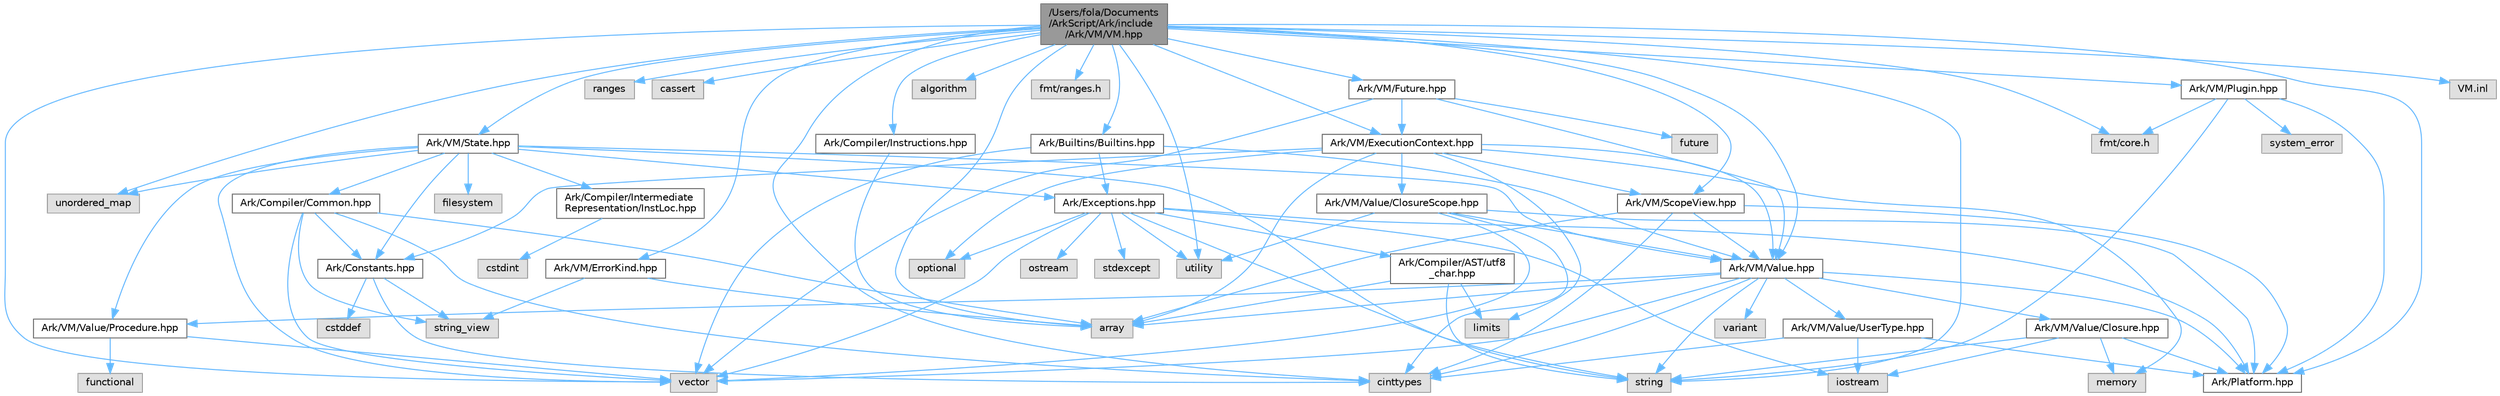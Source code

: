 digraph "/Users/fola/Documents/ArkScript/Ark/include/Ark/VM/VM.hpp"
{
 // INTERACTIVE_SVG=YES
 // LATEX_PDF_SIZE
  bgcolor="transparent";
  edge [fontname=Helvetica,fontsize=10,labelfontname=Helvetica,labelfontsize=10];
  node [fontname=Helvetica,fontsize=10,shape=box,height=0.2,width=0.4];
  Node1 [id="Node000001",label="/Users/fola/Documents\l/ArkScript/Ark/include\l/Ark/VM/VM.hpp",height=0.2,width=0.4,color="gray40", fillcolor="grey60", style="filled", fontcolor="black",tooltip="The ArkScript virtual machine."];
  Node1 -> Node2 [id="edge1_Node000001_Node000002",color="steelblue1",style="solid",tooltip=" "];
  Node2 [id="Node000002",label="array",height=0.2,width=0.4,color="grey60", fillcolor="#E0E0E0", style="filled",tooltip=" "];
  Node1 -> Node3 [id="edge2_Node000001_Node000003",color="steelblue1",style="solid",tooltip=" "];
  Node3 [id="Node000003",label="vector",height=0.2,width=0.4,color="grey60", fillcolor="#E0E0E0", style="filled",tooltip=" "];
  Node1 -> Node4 [id="edge3_Node000001_Node000004",color="steelblue1",style="solid",tooltip=" "];
  Node4 [id="Node000004",label="string",height=0.2,width=0.4,color="grey60", fillcolor="#E0E0E0", style="filled",tooltip=" "];
  Node1 -> Node5 [id="edge4_Node000001_Node000005",color="steelblue1",style="solid",tooltip=" "];
  Node5 [id="Node000005",label="ranges",height=0.2,width=0.4,color="grey60", fillcolor="#E0E0E0", style="filled",tooltip=" "];
  Node1 -> Node6 [id="edge5_Node000001_Node000006",color="steelblue1",style="solid",tooltip=" "];
  Node6 [id="Node000006",label="cassert",height=0.2,width=0.4,color="grey60", fillcolor="#E0E0E0", style="filled",tooltip=" "];
  Node1 -> Node7 [id="edge6_Node000001_Node000007",color="steelblue1",style="solid",tooltip=" "];
  Node7 [id="Node000007",label="utility",height=0.2,width=0.4,color="grey60", fillcolor="#E0E0E0", style="filled",tooltip=" "];
  Node1 -> Node8 [id="edge7_Node000001_Node000008",color="steelblue1",style="solid",tooltip=" "];
  Node8 [id="Node000008",label="cinttypes",height=0.2,width=0.4,color="grey60", fillcolor="#E0E0E0", style="filled",tooltip=" "];
  Node1 -> Node9 [id="edge8_Node000001_Node000009",color="steelblue1",style="solid",tooltip=" "];
  Node9 [id="Node000009",label="unordered_map",height=0.2,width=0.4,color="grey60", fillcolor="#E0E0E0", style="filled",tooltip=" "];
  Node1 -> Node10 [id="edge9_Node000001_Node000010",color="steelblue1",style="solid",tooltip=" "];
  Node10 [id="Node000010",label="algorithm",height=0.2,width=0.4,color="grey60", fillcolor="#E0E0E0", style="filled",tooltip=" "];
  Node1 -> Node11 [id="edge10_Node000001_Node000011",color="steelblue1",style="solid",tooltip=" "];
  Node11 [id="Node000011",label="fmt/core.h",height=0.2,width=0.4,color="grey60", fillcolor="#E0E0E0", style="filled",tooltip=" "];
  Node1 -> Node12 [id="edge11_Node000001_Node000012",color="steelblue1",style="solid",tooltip=" "];
  Node12 [id="Node000012",label="fmt/ranges.h",height=0.2,width=0.4,color="grey60", fillcolor="#E0E0E0", style="filled",tooltip=" "];
  Node1 -> Node13 [id="edge12_Node000001_Node000013",color="steelblue1",style="solid",tooltip=" "];
  Node13 [id="Node000013",label="Ark/Compiler/Instructions.hpp",height=0.2,width=0.4,color="grey40", fillcolor="white", style="filled",URL="$d8/daa/Instructions_8hpp.html",tooltip="The different instructions used by the compiler and virtual machine."];
  Node13 -> Node2 [id="edge13_Node000013_Node000002",color="steelblue1",style="solid",tooltip=" "];
  Node1 -> Node14 [id="edge14_Node000001_Node000014",color="steelblue1",style="solid",tooltip=" "];
  Node14 [id="Node000014",label="Ark/VM/Value.hpp",height=0.2,width=0.4,color="grey40", fillcolor="white", style="filled",URL="$de/dfd/Value_8hpp.html",tooltip="Default value type handled by the virtual machine."];
  Node14 -> Node3 [id="edge15_Node000014_Node000003",color="steelblue1",style="solid",tooltip=" "];
  Node14 -> Node15 [id="edge16_Node000014_Node000015",color="steelblue1",style="solid",tooltip=" "];
  Node15 [id="Node000015",label="variant",height=0.2,width=0.4,color="grey60", fillcolor="#E0E0E0", style="filled",tooltip=" "];
  Node14 -> Node4 [id="edge17_Node000014_Node000004",color="steelblue1",style="solid",tooltip=" "];
  Node14 -> Node8 [id="edge18_Node000014_Node000008",color="steelblue1",style="solid",tooltip=" "];
  Node14 -> Node2 [id="edge19_Node000014_Node000002",color="steelblue1",style="solid",tooltip=" "];
  Node14 -> Node16 [id="edge20_Node000014_Node000016",color="steelblue1",style="solid",tooltip=" "];
  Node16 [id="Node000016",label="Ark/VM/Value/Closure.hpp",height=0.2,width=0.4,color="grey40", fillcolor="white", style="filled",URL="$dc/dd5/Closure_8hpp.html",tooltip="Subtype of the value type, handling closures."];
  Node16 -> Node17 [id="edge21_Node000016_Node000017",color="steelblue1",style="solid",tooltip=" "];
  Node17 [id="Node000017",label="memory",height=0.2,width=0.4,color="grey60", fillcolor="#E0E0E0", style="filled",tooltip=" "];
  Node16 -> Node18 [id="edge22_Node000016_Node000018",color="steelblue1",style="solid",tooltip=" "];
  Node18 [id="Node000018",label="iostream",height=0.2,width=0.4,color="grey60", fillcolor="#E0E0E0", style="filled",tooltip=" "];
  Node16 -> Node4 [id="edge23_Node000016_Node000004",color="steelblue1",style="solid",tooltip=" "];
  Node16 -> Node19 [id="edge24_Node000016_Node000019",color="steelblue1",style="solid",tooltip=" "];
  Node19 [id="Node000019",label="Ark/Platform.hpp",height=0.2,width=0.4,color="grey40", fillcolor="white", style="filled",URL="$d5/d40/Platform_8hpp.html",tooltip="ArkScript configuration macros."];
  Node14 -> Node20 [id="edge25_Node000014_Node000020",color="steelblue1",style="solid",tooltip=" "];
  Node20 [id="Node000020",label="Ark/VM/Value/UserType.hpp",height=0.2,width=0.4,color="grey40", fillcolor="white", style="filled",URL="$dc/d3d/UserType_8hpp.html",tooltip="Subtype of the value, capable of handling any C++ type."];
  Node20 -> Node18 [id="edge26_Node000020_Node000018",color="steelblue1",style="solid",tooltip=" "];
  Node20 -> Node8 [id="edge27_Node000020_Node000008",color="steelblue1",style="solid",tooltip=" "];
  Node20 -> Node19 [id="edge28_Node000020_Node000019",color="steelblue1",style="solid",tooltip=" "];
  Node14 -> Node21 [id="edge29_Node000014_Node000021",color="steelblue1",style="solid",tooltip=" "];
  Node21 [id="Node000021",label="Ark/VM/Value/Procedure.hpp",height=0.2,width=0.4,color="grey40", fillcolor="white", style="filled",URL="$da/dcf/Procedure_8hpp.html",tooltip="Wrapper object for user-defined functions."];
  Node21 -> Node22 [id="edge30_Node000021_Node000022",color="steelblue1",style="solid",tooltip=" "];
  Node22 [id="Node000022",label="functional",height=0.2,width=0.4,color="grey60", fillcolor="#E0E0E0", style="filled",tooltip=" "];
  Node21 -> Node3 [id="edge31_Node000021_Node000003",color="steelblue1",style="solid",tooltip=" "];
  Node14 -> Node19 [id="edge32_Node000014_Node000019",color="steelblue1",style="solid",tooltip=" "];
  Node1 -> Node23 [id="edge33_Node000001_Node000023",color="steelblue1",style="solid",tooltip=" "];
  Node23 [id="Node000023",label="Ark/VM/State.hpp",height=0.2,width=0.4,color="grey40", fillcolor="white", style="filled",URL="$d0/db5/State_8hpp.html",tooltip="State used by the virtual machine: it loads the bytecode, can compile it if needed,..."];
  Node23 -> Node4 [id="edge34_Node000023_Node000004",color="steelblue1",style="solid",tooltip=" "];
  Node23 -> Node3 [id="edge35_Node000023_Node000003",color="steelblue1",style="solid",tooltip=" "];
  Node23 -> Node9 [id="edge36_Node000023_Node000009",color="steelblue1",style="solid",tooltip=" "];
  Node23 -> Node24 [id="edge37_Node000023_Node000024",color="steelblue1",style="solid",tooltip=" "];
  Node24 [id="Node000024",label="filesystem",height=0.2,width=0.4,color="grey60", fillcolor="#E0E0E0", style="filled",tooltip=" "];
  Node23 -> Node25 [id="edge38_Node000023_Node000025",color="steelblue1",style="solid",tooltip=" "];
  Node25 [id="Node000025",label="Ark/Constants.hpp",height=0.2,width=0.4,color="grey40", fillcolor="white", style="filled",URL="$d6/de9/Constants_8hpp.html",tooltip="Constants used by ArkScript."];
  Node25 -> Node26 [id="edge39_Node000025_Node000026",color="steelblue1",style="solid",tooltip=" "];
  Node26 [id="Node000026",label="string_view",height=0.2,width=0.4,color="grey60", fillcolor="#E0E0E0", style="filled",tooltip=" "];
  Node25 -> Node8 [id="edge40_Node000025_Node000008",color="steelblue1",style="solid",tooltip=" "];
  Node25 -> Node27 [id="edge41_Node000025_Node000027",color="steelblue1",style="solid",tooltip=" "];
  Node27 [id="Node000027",label="cstddef",height=0.2,width=0.4,color="grey60", fillcolor="#E0E0E0", style="filled",tooltip=" "];
  Node23 -> Node14 [id="edge42_Node000023_Node000014",color="steelblue1",style="solid",tooltip=" "];
  Node23 -> Node21 [id="edge43_Node000023_Node000021",color="steelblue1",style="solid",tooltip=" "];
  Node23 -> Node28 [id="edge44_Node000023_Node000028",color="steelblue1",style="solid",tooltip=" "];
  Node28 [id="Node000028",label="Ark/Compiler/Common.hpp",height=0.2,width=0.4,color="grey40", fillcolor="white", style="filled",URL="$d8/ddd/Common_8hpp.html",tooltip="Common code for the compiler."];
  Node28 -> Node2 [id="edge45_Node000028_Node000002",color="steelblue1",style="solid",tooltip=" "];
  Node28 -> Node26 [id="edge46_Node000028_Node000026",color="steelblue1",style="solid",tooltip=" "];
  Node28 -> Node3 [id="edge47_Node000028_Node000003",color="steelblue1",style="solid",tooltip=" "];
  Node28 -> Node8 [id="edge48_Node000028_Node000008",color="steelblue1",style="solid",tooltip=" "];
  Node28 -> Node25 [id="edge49_Node000028_Node000025",color="steelblue1",style="solid",tooltip=" "];
  Node23 -> Node29 [id="edge50_Node000023_Node000029",color="steelblue1",style="solid",tooltip=" "];
  Node29 [id="Node000029",label="Ark/Exceptions.hpp",height=0.2,width=0.4,color="grey40", fillcolor="white", style="filled",URL="$d2/de9/Exceptions_8hpp.html",tooltip="ArkScript homemade exceptions."];
  Node29 -> Node4 [id="edge51_Node000029_Node000004",color="steelblue1",style="solid",tooltip=" "];
  Node29 -> Node7 [id="edge52_Node000029_Node000007",color="steelblue1",style="solid",tooltip=" "];
  Node29 -> Node3 [id="edge53_Node000029_Node000003",color="steelblue1",style="solid",tooltip=" "];
  Node29 -> Node30 [id="edge54_Node000029_Node000030",color="steelblue1",style="solid",tooltip=" "];
  Node30 [id="Node000030",label="stdexcept",height=0.2,width=0.4,color="grey60", fillcolor="#E0E0E0", style="filled",tooltip=" "];
  Node29 -> Node31 [id="edge55_Node000029_Node000031",color="steelblue1",style="solid",tooltip=" "];
  Node31 [id="Node000031",label="optional",height=0.2,width=0.4,color="grey60", fillcolor="#E0E0E0", style="filled",tooltip=" "];
  Node29 -> Node32 [id="edge56_Node000029_Node000032",color="steelblue1",style="solid",tooltip=" "];
  Node32 [id="Node000032",label="ostream",height=0.2,width=0.4,color="grey60", fillcolor="#E0E0E0", style="filled",tooltip=" "];
  Node29 -> Node18 [id="edge57_Node000029_Node000018",color="steelblue1",style="solid",tooltip=" "];
  Node29 -> Node33 [id="edge58_Node000029_Node000033",color="steelblue1",style="solid",tooltip=" "];
  Node33 [id="Node000033",label="Ark/Compiler/AST/utf8\l_char.hpp",height=0.2,width=0.4,color="grey40", fillcolor="white", style="filled",URL="$db/d4e/utf8__char_8hpp.html",tooltip=" "];
  Node33 -> Node2 [id="edge59_Node000033_Node000002",color="steelblue1",style="solid",tooltip=" "];
  Node33 -> Node4 [id="edge60_Node000033_Node000004",color="steelblue1",style="solid",tooltip=" "];
  Node33 -> Node34 [id="edge61_Node000033_Node000034",color="steelblue1",style="solid",tooltip=" "];
  Node34 [id="Node000034",label="limits",height=0.2,width=0.4,color="grey60", fillcolor="#E0E0E0", style="filled",tooltip=" "];
  Node29 -> Node19 [id="edge62_Node000029_Node000019",color="steelblue1",style="solid",tooltip=" "];
  Node23 -> Node35 [id="edge63_Node000023_Node000035",color="steelblue1",style="solid",tooltip=" "];
  Node35 [id="Node000035",label="Ark/Compiler/Intermediate\lRepresentation/InstLoc.hpp",height=0.2,width=0.4,color="grey40", fillcolor="white", style="filled",URL="$d5/d3a/InstLoc_8hpp.html",tooltip=" "];
  Node35 -> Node36 [id="edge64_Node000035_Node000036",color="steelblue1",style="solid",tooltip=" "];
  Node36 [id="Node000036",label="cstdint",height=0.2,width=0.4,color="grey60", fillcolor="#E0E0E0", style="filled",tooltip=" "];
  Node1 -> Node37 [id="edge65_Node000001_Node000037",color="steelblue1",style="solid",tooltip=" "];
  Node37 [id="Node000037",label="Ark/VM/ScopeView.hpp",height=0.2,width=0.4,color="grey40", fillcolor="white", style="filled",URL="$d8/d45/ScopeView_8hpp.html",tooltip=" "];
  Node37 -> Node2 [id="edge66_Node000037_Node000002",color="steelblue1",style="solid",tooltip=" "];
  Node37 -> Node8 [id="edge67_Node000037_Node000008",color="steelblue1",style="solid",tooltip=" "];
  Node37 -> Node19 [id="edge68_Node000037_Node000019",color="steelblue1",style="solid",tooltip=" "];
  Node37 -> Node14 [id="edge69_Node000037_Node000014",color="steelblue1",style="solid",tooltip=" "];
  Node1 -> Node38 [id="edge70_Node000001_Node000038",color="steelblue1",style="solid",tooltip=" "];
  Node38 [id="Node000038",label="Ark/VM/ErrorKind.hpp",height=0.2,width=0.4,color="grey40", fillcolor="white", style="filled",URL="$de/df9/ErrorKind_8hpp.html",tooltip=" "];
  Node38 -> Node2 [id="edge71_Node000038_Node000002",color="steelblue1",style="solid",tooltip=" "];
  Node38 -> Node26 [id="edge72_Node000038_Node000026",color="steelblue1",style="solid",tooltip=" "];
  Node1 -> Node39 [id="edge73_Node000001_Node000039",color="steelblue1",style="solid",tooltip=" "];
  Node39 [id="Node000039",label="Ark/VM/ExecutionContext.hpp",height=0.2,width=0.4,color="grey40", fillcolor="white", style="filled",URL="$db/df6/ExecutionContext_8hpp.html",tooltip="Keeping track of the internal data needed by the VM."];
  Node39 -> Node2 [id="edge74_Node000039_Node000002",color="steelblue1",style="solid",tooltip=" "];
  Node39 -> Node34 [id="edge75_Node000039_Node000034",color="steelblue1",style="solid",tooltip=" "];
  Node39 -> Node17 [id="edge76_Node000039_Node000017",color="steelblue1",style="solid",tooltip=" "];
  Node39 -> Node31 [id="edge77_Node000039_Node000031",color="steelblue1",style="solid",tooltip=" "];
  Node39 -> Node25 [id="edge78_Node000039_Node000025",color="steelblue1",style="solid",tooltip=" "];
  Node39 -> Node14 [id="edge79_Node000039_Node000014",color="steelblue1",style="solid",tooltip=" "];
  Node39 -> Node37 [id="edge80_Node000039_Node000037",color="steelblue1",style="solid",tooltip=" "];
  Node39 -> Node40 [id="edge81_Node000039_Node000040",color="steelblue1",style="solid",tooltip=" "];
  Node40 [id="Node000040",label="Ark/VM/Value/ClosureScope.hpp",height=0.2,width=0.4,color="grey40", fillcolor="white", style="filled",URL="$d1/d71/ClosureScope_8hpp.html",tooltip="Subtype of the value type, handling closures."];
  Node40 -> Node3 [id="edge82_Node000040_Node000003",color="steelblue1",style="solid",tooltip=" "];
  Node40 -> Node7 [id="edge83_Node000040_Node000007",color="steelblue1",style="solid",tooltip=" "];
  Node40 -> Node8 [id="edge84_Node000040_Node000008",color="steelblue1",style="solid",tooltip=" "];
  Node40 -> Node19 [id="edge85_Node000040_Node000019",color="steelblue1",style="solid",tooltip=" "];
  Node40 -> Node14 [id="edge86_Node000040_Node000014",color="steelblue1",style="solid",tooltip=" "];
  Node1 -> Node41 [id="edge87_Node000001_Node000041",color="steelblue1",style="solid",tooltip=" "];
  Node41 [id="Node000041",label="Ark/Builtins/Builtins.hpp",height=0.2,width=0.4,color="grey40", fillcolor="white", style="filled",URL="$da/d84/Builtins_8hpp.html",tooltip="Host the declaration of all the ArkScript builtins."];
  Node41 -> Node3 [id="edge88_Node000041_Node000003",color="steelblue1",style="solid",tooltip=" "];
  Node41 -> Node14 [id="edge89_Node000041_Node000014",color="steelblue1",style="solid",tooltip=" "];
  Node41 -> Node29 [id="edge90_Node000041_Node000029",color="steelblue1",style="solid",tooltip=" "];
  Node1 -> Node19 [id="edge91_Node000001_Node000019",color="steelblue1",style="solid",tooltip=" "];
  Node1 -> Node42 [id="edge92_Node000001_Node000042",color="steelblue1",style="solid",tooltip=" "];
  Node42 [id="Node000042",label="Ark/VM/Plugin.hpp",height=0.2,width=0.4,color="grey40", fillcolor="white", style="filled",URL="$db/d0e/Plugin_8hpp.html",tooltip="Loads .dll/.so/.dynlib files."];
  Node42 -> Node19 [id="edge93_Node000042_Node000019",color="steelblue1",style="solid",tooltip=" "];
  Node42 -> Node4 [id="edge94_Node000042_Node000004",color="steelblue1",style="solid",tooltip=" "];
  Node42 -> Node43 [id="edge95_Node000042_Node000043",color="steelblue1",style="solid",tooltip=" "];
  Node43 [id="Node000043",label="system_error",height=0.2,width=0.4,color="grey60", fillcolor="#E0E0E0", style="filled",tooltip=" "];
  Node42 -> Node11 [id="edge96_Node000042_Node000011",color="steelblue1",style="solid",tooltip=" "];
  Node1 -> Node44 [id="edge97_Node000001_Node000044",color="steelblue1",style="solid",tooltip=" "];
  Node44 [id="Node000044",label="Ark/VM/Future.hpp",height=0.2,width=0.4,color="grey40", fillcolor="white", style="filled",URL="$d0/dda/Future_8hpp.html",tooltip="Internal object to resolve asynchronously a function call in ArkScript."];
  Node44 -> Node45 [id="edge98_Node000044_Node000045",color="steelblue1",style="solid",tooltip=" "];
  Node45 [id="Node000045",label="future",height=0.2,width=0.4,color="grey60", fillcolor="#E0E0E0", style="filled",tooltip=" "];
  Node44 -> Node3 [id="edge99_Node000044_Node000003",color="steelblue1",style="solid",tooltip=" "];
  Node44 -> Node14 [id="edge100_Node000044_Node000014",color="steelblue1",style="solid",tooltip=" "];
  Node44 -> Node39 [id="edge101_Node000044_Node000039",color="steelblue1",style="solid",tooltip=" "];
  Node1 -> Node46 [id="edge102_Node000001_Node000046",color="steelblue1",style="solid",tooltip=" "];
  Node46 [id="Node000046",label="VM.inl",height=0.2,width=0.4,color="grey60", fillcolor="#E0E0E0", style="filled",tooltip=" "];
}

